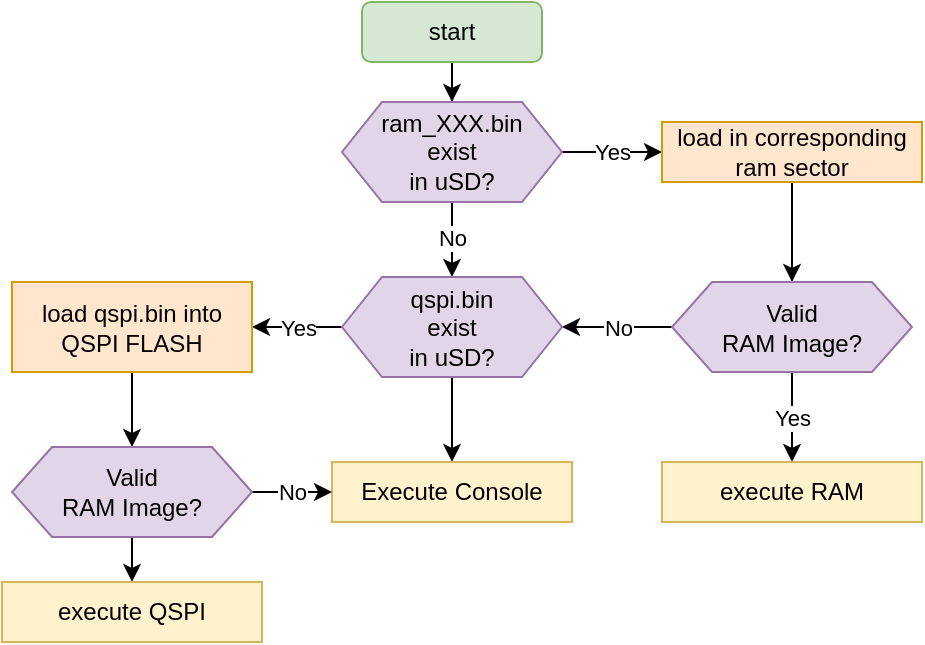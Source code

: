 <mxfile version="13.4.5" type="device"><diagram id="5Q42g7nkjqgnDhE_C_dv" name="Page-1"><mxGraphModel dx="1160" dy="773" grid="1" gridSize="10" guides="1" tooltips="1" connect="1" arrows="1" fold="1" page="1" pageScale="1" pageWidth="700" pageHeight="700" math="0" shadow="0"><root><mxCell id="0"/><mxCell id="1" parent="0"/><mxCell id="B_Pig1662joeHqEDMbEo-5" style="edgeStyle=orthogonalEdgeStyle;rounded=0;orthogonalLoop=1;jettySize=auto;html=1;exitX=0.5;exitY=1;exitDx=0;exitDy=0;" edge="1" parent="1" source="B_Pig1662joeHqEDMbEo-1" target="B_Pig1662joeHqEDMbEo-4"><mxGeometry relative="1" as="geometry"/></mxCell><mxCell id="B_Pig1662joeHqEDMbEo-1" value="start" style="rounded=1;whiteSpace=wrap;html=1;fillColor=#d5e8d4;strokeColor=#82b366;" vertex="1" parent="1"><mxGeometry x="190" y="10" width="90" height="30" as="geometry"/></mxCell><mxCell id="B_Pig1662joeHqEDMbEo-6" value="No" style="edgeStyle=orthogonalEdgeStyle;rounded=0;orthogonalLoop=1;jettySize=auto;html=1;exitX=0.5;exitY=1;exitDx=0;exitDy=0;entryX=0.5;entryY=0;entryDx=0;entryDy=0;" edge="1" parent="1" source="B_Pig1662joeHqEDMbEo-4" target="B_Pig1662joeHqEDMbEo-14"><mxGeometry x="-0.059" relative="1" as="geometry"><mxPoint x="235" y="162.5" as="targetPoint"/><mxPoint as="offset"/></mxGeometry></mxCell><mxCell id="B_Pig1662joeHqEDMbEo-7" value="Yes" style="edgeStyle=orthogonalEdgeStyle;rounded=0;orthogonalLoop=1;jettySize=auto;html=1;" edge="1" parent="1" source="B_Pig1662joeHqEDMbEo-4" target="2"><mxGeometry relative="1" as="geometry"/></mxCell><mxCell id="B_Pig1662joeHqEDMbEo-4" value="ram_XXX.bin&lt;br&gt;exist&lt;br&gt;in uSD?" style="shape=hexagon;perimeter=hexagonPerimeter2;whiteSpace=wrap;html=1;fixedSize=1;size=20;fillColor=#e1d5e7;strokeColor=#9673a6;" vertex="1" parent="1"><mxGeometry x="180" y="60" width="110" height="50" as="geometry"/></mxCell><mxCell id="B_Pig1662joeHqEDMbEo-9" value="" style="edgeStyle=orthogonalEdgeStyle;rounded=0;orthogonalLoop=1;jettySize=auto;html=1;" edge="1" parent="1" source="2" target="B_Pig1662joeHqEDMbEo-8"><mxGeometry relative="1" as="geometry"/></mxCell><mxCell id="2" value="load in corresponding ram sector" style="whiteSpace=wrap;html=1;fillColor=#ffe6cc;strokeColor=#d79b00;" vertex="1" parent="1"><mxGeometry x="340" y="70" width="130" height="30" as="geometry"/></mxCell><mxCell id="B_Pig1662joeHqEDMbEo-11" value="No" style="edgeStyle=orthogonalEdgeStyle;rounded=0;orthogonalLoop=1;jettySize=auto;html=1;exitX=0;exitY=0.5;exitDx=0;exitDy=0;" edge="1" parent="1" source="B_Pig1662joeHqEDMbEo-8" target="B_Pig1662joeHqEDMbEo-14"><mxGeometry relative="1" as="geometry"/></mxCell><mxCell id="B_Pig1662joeHqEDMbEo-12" value="Yes" style="edgeStyle=orthogonalEdgeStyle;rounded=0;orthogonalLoop=1;jettySize=auto;html=1;exitX=0.5;exitY=1;exitDx=0;exitDy=0;" edge="1" parent="1" source="B_Pig1662joeHqEDMbEo-8" target="B_Pig1662joeHqEDMbEo-13"><mxGeometry relative="1" as="geometry"><mxPoint x="405.143" y="230" as="targetPoint"/></mxGeometry></mxCell><mxCell id="B_Pig1662joeHqEDMbEo-8" value="Valid&lt;br&gt;RAM Image?" style="shape=hexagon;perimeter=hexagonPerimeter2;whiteSpace=wrap;html=1;fixedSize=1;fillColor=#e1d5e7;strokeColor=#9673a6;" vertex="1" parent="1"><mxGeometry x="345" y="150" width="120" height="45" as="geometry"/></mxCell><mxCell id="B_Pig1662joeHqEDMbEo-13" value="execute RAM" style="whiteSpace=wrap;html=1;fillColor=#fff2cc;strokeColor=#d6b656;" vertex="1" parent="1"><mxGeometry x="340" y="240" width="130" height="30" as="geometry"/></mxCell><mxCell id="B_Pig1662joeHqEDMbEo-17" value="Yes" style="edgeStyle=orthogonalEdgeStyle;rounded=0;orthogonalLoop=1;jettySize=auto;html=1;entryX=1;entryY=0.5;entryDx=0;entryDy=0;" edge="1" parent="1" source="B_Pig1662joeHqEDMbEo-14" target="B_Pig1662joeHqEDMbEo-16"><mxGeometry relative="1" as="geometry"/></mxCell><mxCell id="B_Pig1662joeHqEDMbEo-19" value="" style="edgeStyle=orthogonalEdgeStyle;rounded=0;orthogonalLoop=1;jettySize=auto;html=1;" edge="1" parent="1" source="B_Pig1662joeHqEDMbEo-14" target="B_Pig1662joeHqEDMbEo-18"><mxGeometry relative="1" as="geometry"/></mxCell><mxCell id="B_Pig1662joeHqEDMbEo-14" value="qspi.bin&lt;br&gt;exist&lt;br&gt;in uSD?" style="shape=hexagon;perimeter=hexagonPerimeter2;whiteSpace=wrap;html=1;fixedSize=1;size=20;fillColor=#e1d5e7;strokeColor=#9673a6;" vertex="1" parent="1"><mxGeometry x="180" y="147.5" width="110" height="50" as="geometry"/></mxCell><mxCell id="B_Pig1662joeHqEDMbEo-22" style="edgeStyle=orthogonalEdgeStyle;rounded=0;orthogonalLoop=1;jettySize=auto;html=1;exitX=0.5;exitY=1;exitDx=0;exitDy=0;entryX=0.5;entryY=0;entryDx=0;entryDy=0;" edge="1" parent="1" source="B_Pig1662joeHqEDMbEo-16" target="B_Pig1662joeHqEDMbEo-21"><mxGeometry relative="1" as="geometry"/></mxCell><mxCell id="B_Pig1662joeHqEDMbEo-16" value="load qspi.bin into QSPI FLASH" style="whiteSpace=wrap;html=1;fillColor=#ffe6cc;strokeColor=#d79b00;" vertex="1" parent="1"><mxGeometry x="15" y="150" width="120" height="45" as="geometry"/></mxCell><mxCell id="B_Pig1662joeHqEDMbEo-18" value="Execute Console" style="whiteSpace=wrap;html=1;fillColor=#fff2cc;strokeColor=#d6b656;" vertex="1" parent="1"><mxGeometry x="175" y="240" width="120" height="30" as="geometry"/></mxCell><mxCell id="B_Pig1662joeHqEDMbEo-23" value="No" style="edgeStyle=orthogonalEdgeStyle;rounded=0;orthogonalLoop=1;jettySize=auto;html=1;exitX=1;exitY=0.5;exitDx=0;exitDy=0;" edge="1" parent="1" source="B_Pig1662joeHqEDMbEo-21" target="B_Pig1662joeHqEDMbEo-18"><mxGeometry relative="1" as="geometry"/></mxCell><mxCell id="B_Pig1662joeHqEDMbEo-25" style="edgeStyle=orthogonalEdgeStyle;rounded=0;orthogonalLoop=1;jettySize=auto;html=1;exitX=0.5;exitY=1;exitDx=0;exitDy=0;" edge="1" parent="1" source="B_Pig1662joeHqEDMbEo-21" target="B_Pig1662joeHqEDMbEo-24"><mxGeometry relative="1" as="geometry"/></mxCell><mxCell id="B_Pig1662joeHqEDMbEo-21" value="Valid&lt;br&gt;RAM Image?" style="shape=hexagon;perimeter=hexagonPerimeter2;whiteSpace=wrap;html=1;fixedSize=1;fillColor=#e1d5e7;strokeColor=#9673a6;" vertex="1" parent="1"><mxGeometry x="15" y="232.5" width="120" height="45" as="geometry"/></mxCell><mxCell id="B_Pig1662joeHqEDMbEo-24" value="execute QSPI" style="whiteSpace=wrap;html=1;fillColor=#fff2cc;strokeColor=#d6b656;" vertex="1" parent="1"><mxGeometry x="10" y="300" width="130" height="30" as="geometry"/></mxCell></root></mxGraphModel></diagram></mxfile>